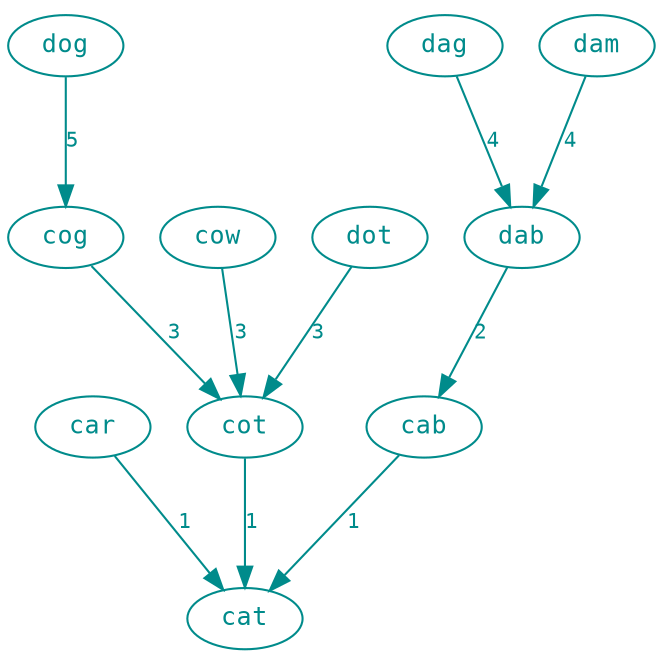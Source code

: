 strict digraph example_with_labels {
    ratio=1
    node [colorscheme="SVG",width=0.5,height=0.2,shape = ellipse,fontcolor="darkcyan",fontsize=12,fontname="Courier",color="darkcyan"];
    edge [colorscheme="SVG",color="darkcyan",fontcolor="darkcyan",fontsize=10,fontname="Courier"];
    cab -> { cat } [label="1"];
    car -> { cat } [label="1"];
    dab -> { cab } [label="2"];
    cot -> { cat } [label="1"];
    cog -> { cot } [label="3"];
    cow -> { cot } [label="3"];
    dog -> { cog } [label="5"];
    dot -> { cot } [label="3"];
    dag -> { dab } [label="4"];
    dam -> { dab } [label="4"];
}
